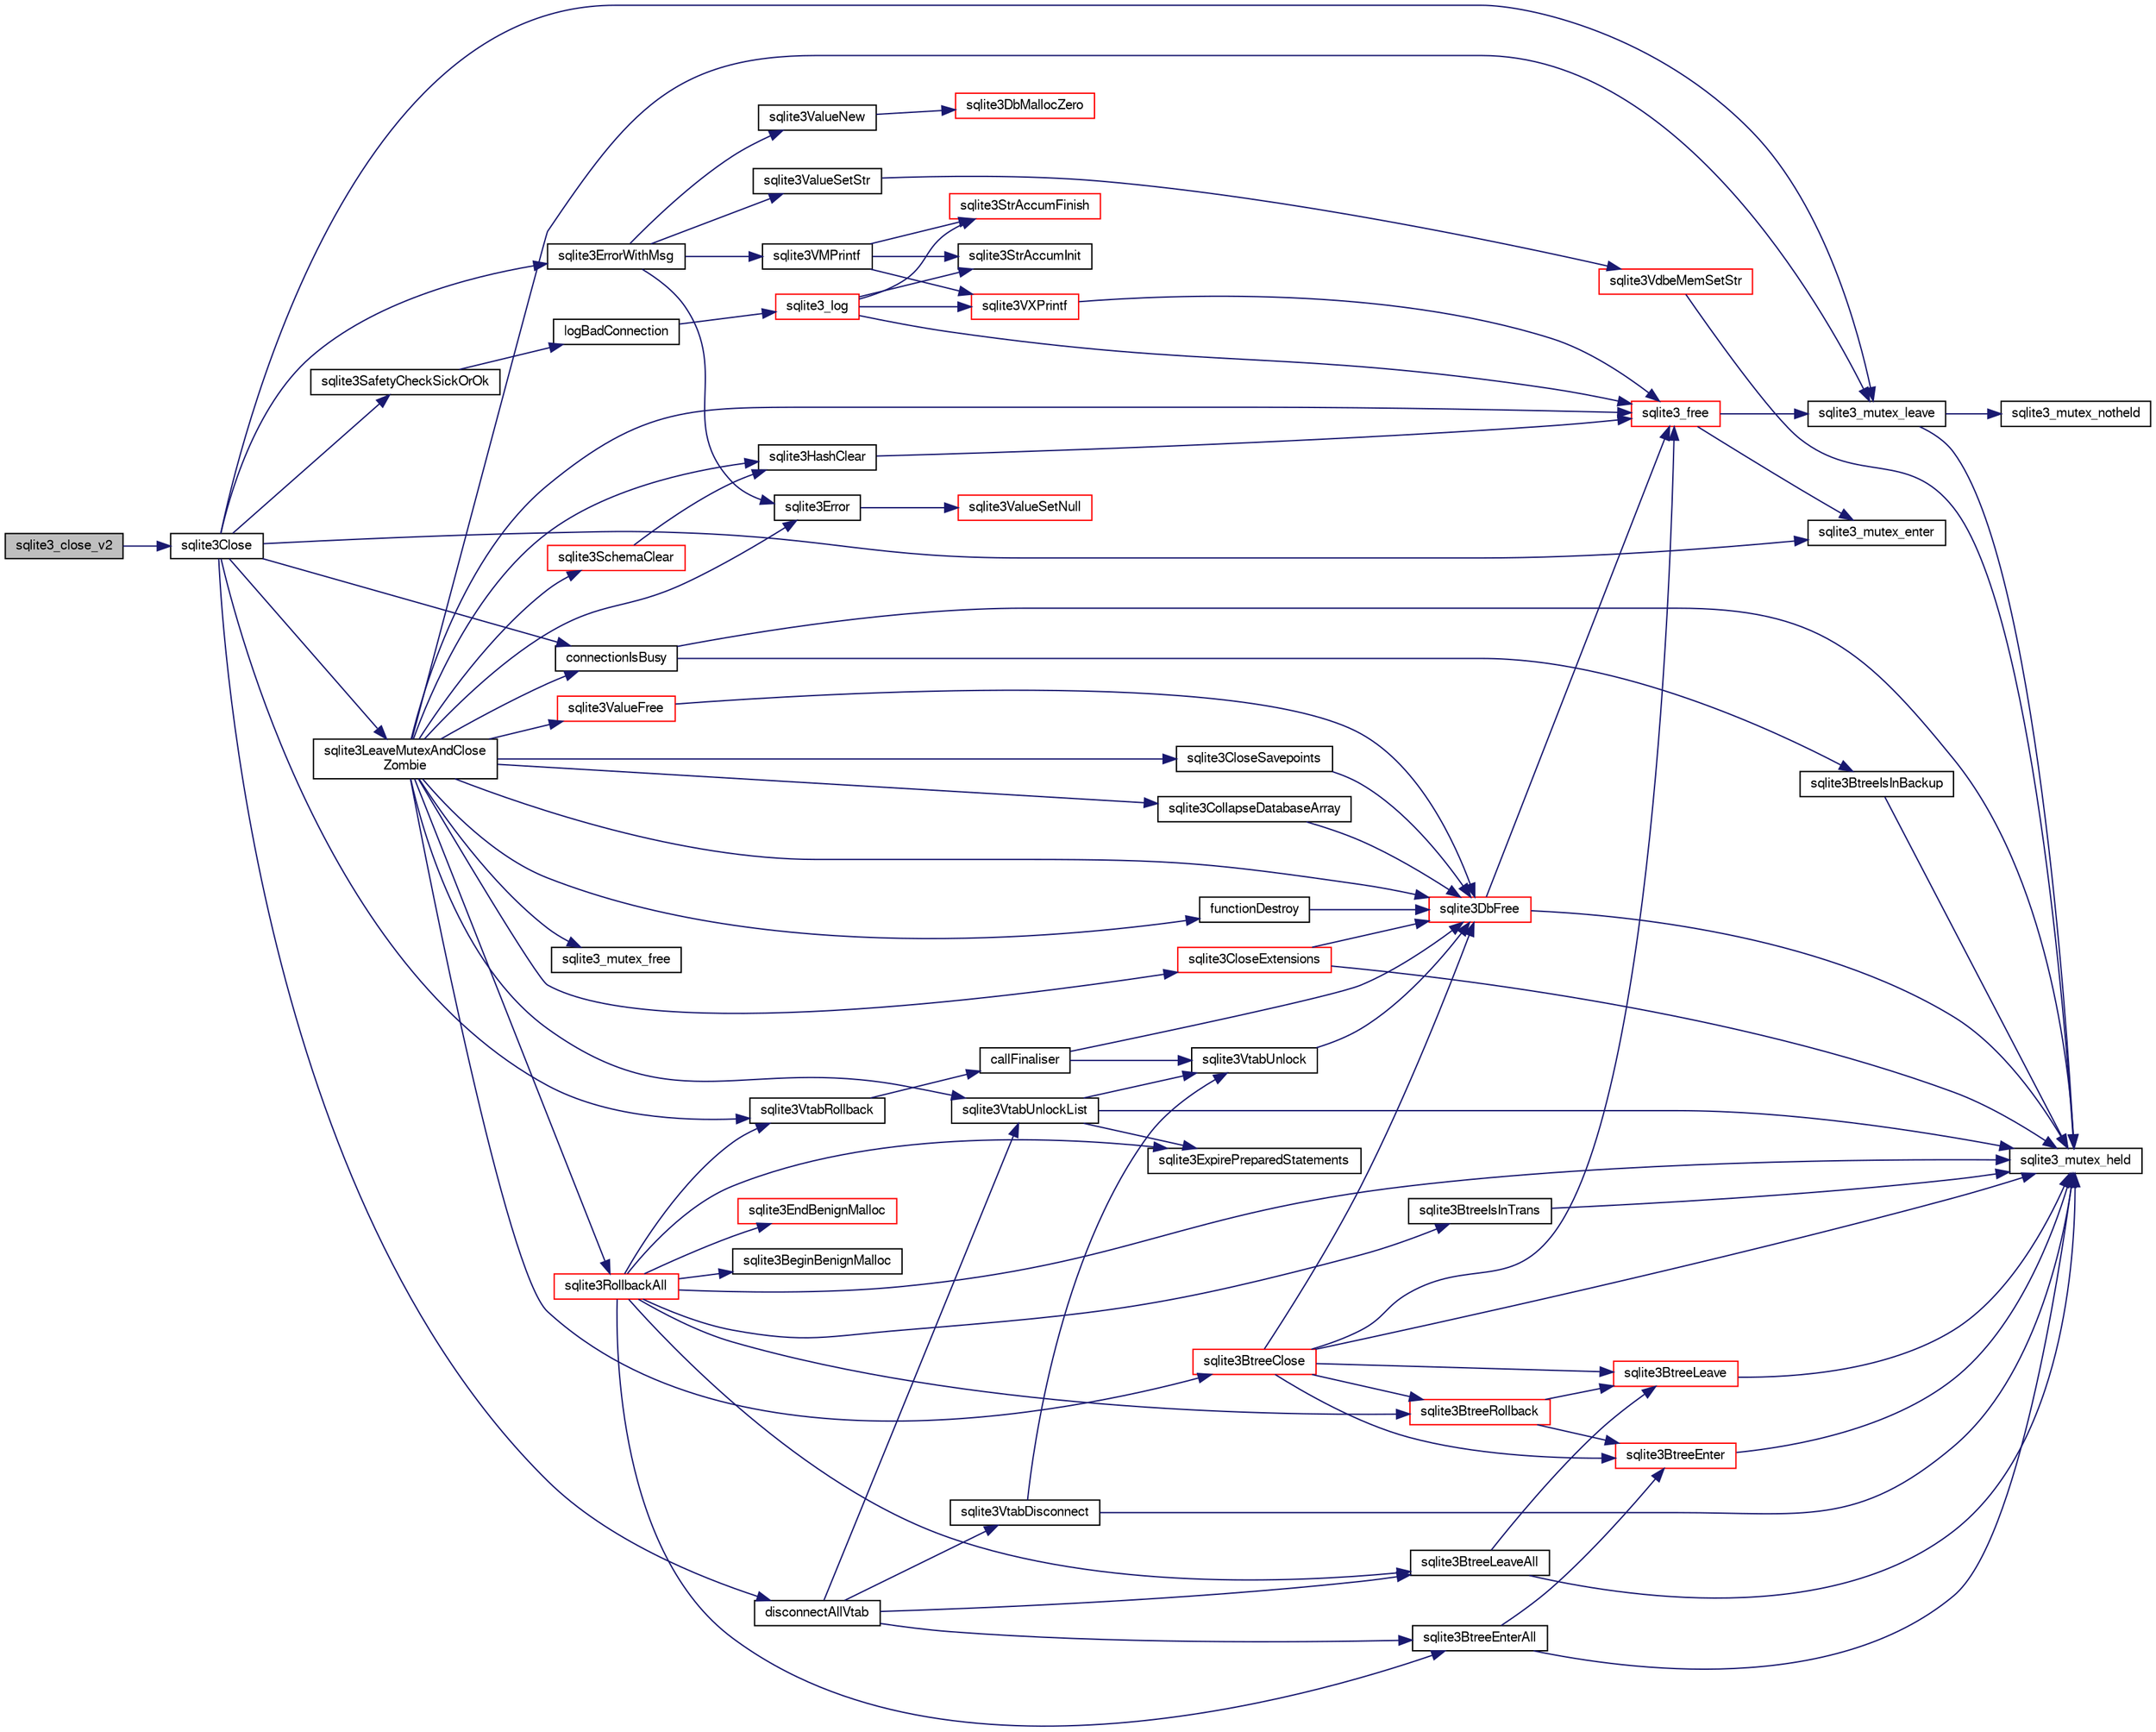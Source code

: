digraph "sqlite3_close_v2"
{
  edge [fontname="FreeSans",fontsize="10",labelfontname="FreeSans",labelfontsize="10"];
  node [fontname="FreeSans",fontsize="10",shape=record];
  rankdir="LR";
  Node315601 [label="sqlite3_close_v2",height=0.2,width=0.4,color="black", fillcolor="grey75", style="filled", fontcolor="black"];
  Node315601 -> Node315602 [color="midnightblue",fontsize="10",style="solid",fontname="FreeSans"];
  Node315602 [label="sqlite3Close",height=0.2,width=0.4,color="black", fillcolor="white", style="filled",URL="$sqlite3_8c.html#aa9f2e73837bba8d721dbde0964ffce11"];
  Node315602 -> Node315603 [color="midnightblue",fontsize="10",style="solid",fontname="FreeSans"];
  Node315603 [label="sqlite3SafetyCheckSickOrOk",height=0.2,width=0.4,color="black", fillcolor="white", style="filled",URL="$sqlite3_8c.html#ac1fff729aec147d9825a4930042a626b"];
  Node315603 -> Node315604 [color="midnightblue",fontsize="10",style="solid",fontname="FreeSans"];
  Node315604 [label="logBadConnection",height=0.2,width=0.4,color="black", fillcolor="white", style="filled",URL="$sqlite3_8c.html#a8aa249fac852b22bb1227e2bc2921f11"];
  Node315604 -> Node315605 [color="midnightblue",fontsize="10",style="solid",fontname="FreeSans"];
  Node315605 [label="sqlite3_log",height=0.2,width=0.4,color="red", fillcolor="white", style="filled",URL="$sqlite3_8c.html#a298c9699bf9c143662c6b1fec4b2dc3b"];
  Node315605 -> Node315607 [color="midnightblue",fontsize="10",style="solid",fontname="FreeSans"];
  Node315607 [label="sqlite3StrAccumInit",height=0.2,width=0.4,color="black", fillcolor="white", style="filled",URL="$sqlite3_8c.html#aabf95e113b9d54d519cd15a56215f560"];
  Node315605 -> Node315608 [color="midnightblue",fontsize="10",style="solid",fontname="FreeSans"];
  Node315608 [label="sqlite3VXPrintf",height=0.2,width=0.4,color="red", fillcolor="white", style="filled",URL="$sqlite3_8c.html#a63c25806c9bd4a2b76f9a0eb232c6bde"];
  Node315608 -> Node315620 [color="midnightblue",fontsize="10",style="solid",fontname="FreeSans"];
  Node315620 [label="sqlite3_free",height=0.2,width=0.4,color="red", fillcolor="white", style="filled",URL="$sqlite3_8c.html#a6552349e36a8a691af5487999ab09519"];
  Node315620 -> Node315621 [color="midnightblue",fontsize="10",style="solid",fontname="FreeSans"];
  Node315621 [label="sqlite3_mutex_enter",height=0.2,width=0.4,color="black", fillcolor="white", style="filled",URL="$sqlite3_8c.html#a1c12cde690bd89f104de5cbad12a6bf5"];
  Node315620 -> Node315623 [color="midnightblue",fontsize="10",style="solid",fontname="FreeSans"];
  Node315623 [label="sqlite3_mutex_leave",height=0.2,width=0.4,color="black", fillcolor="white", style="filled",URL="$sqlite3_8c.html#a5838d235601dbd3c1fa993555c6bcc93"];
  Node315623 -> Node315615 [color="midnightblue",fontsize="10",style="solid",fontname="FreeSans"];
  Node315615 [label="sqlite3_mutex_held",height=0.2,width=0.4,color="black", fillcolor="white", style="filled",URL="$sqlite3_8c.html#acf77da68932b6bc163c5e68547ecc3e7"];
  Node315623 -> Node315624 [color="midnightblue",fontsize="10",style="solid",fontname="FreeSans"];
  Node315624 [label="sqlite3_mutex_notheld",height=0.2,width=0.4,color="black", fillcolor="white", style="filled",URL="$sqlite3_8c.html#a83967c837c1c000d3b5adcfaa688f5dc"];
  Node315605 -> Node315717 [color="midnightblue",fontsize="10",style="solid",fontname="FreeSans"];
  Node315717 [label="sqlite3StrAccumFinish",height=0.2,width=0.4,color="red", fillcolor="white", style="filled",URL="$sqlite3_8c.html#adb7f26b10ac1b847db6f000ef4c2e2ba"];
  Node315605 -> Node315620 [color="midnightblue",fontsize="10",style="solid",fontname="FreeSans"];
  Node315602 -> Node315621 [color="midnightblue",fontsize="10",style="solid",fontname="FreeSans"];
  Node315602 -> Node315887 [color="midnightblue",fontsize="10",style="solid",fontname="FreeSans"];
  Node315887 [label="disconnectAllVtab",height=0.2,width=0.4,color="black", fillcolor="white", style="filled",URL="$sqlite3_8c.html#a1ac4084324211c352cb91da6cc84c5e4"];
  Node315887 -> Node315888 [color="midnightblue",fontsize="10",style="solid",fontname="FreeSans"];
  Node315888 [label="sqlite3BtreeEnterAll",height=0.2,width=0.4,color="black", fillcolor="white", style="filled",URL="$sqlite3_8c.html#a7e8c5e623a61d322d3622c3e6202d735"];
  Node315888 -> Node315615 [color="midnightblue",fontsize="10",style="solid",fontname="FreeSans"];
  Node315888 -> Node315889 [color="midnightblue",fontsize="10",style="solid",fontname="FreeSans"];
  Node315889 [label="sqlite3BtreeEnter",height=0.2,width=0.4,color="red", fillcolor="white", style="filled",URL="$sqlite3_8c.html#afa05d700ca373993fe6b0525b867feff"];
  Node315889 -> Node315615 [color="midnightblue",fontsize="10",style="solid",fontname="FreeSans"];
  Node315887 -> Node315894 [color="midnightblue",fontsize="10",style="solid",fontname="FreeSans"];
  Node315894 [label="sqlite3VtabDisconnect",height=0.2,width=0.4,color="black", fillcolor="white", style="filled",URL="$sqlite3_8c.html#a27389b43aaf0bfa61d7f4ae78863ef2a"];
  Node315894 -> Node315615 [color="midnightblue",fontsize="10",style="solid",fontname="FreeSans"];
  Node315894 -> Node315895 [color="midnightblue",fontsize="10",style="solid",fontname="FreeSans"];
  Node315895 [label="sqlite3VtabUnlock",height=0.2,width=0.4,color="black", fillcolor="white", style="filled",URL="$sqlite3_8c.html#a8b3341682c7724d767ebc8288b9063b4"];
  Node315895 -> Node315614 [color="midnightblue",fontsize="10",style="solid",fontname="FreeSans"];
  Node315614 [label="sqlite3DbFree",height=0.2,width=0.4,color="red", fillcolor="white", style="filled",URL="$sqlite3_8c.html#ac70ab821a6607b4a1b909582dc37a069"];
  Node315614 -> Node315615 [color="midnightblue",fontsize="10",style="solid",fontname="FreeSans"];
  Node315614 -> Node315620 [color="midnightblue",fontsize="10",style="solid",fontname="FreeSans"];
  Node315887 -> Node315896 [color="midnightblue",fontsize="10",style="solid",fontname="FreeSans"];
  Node315896 [label="sqlite3VtabUnlockList",height=0.2,width=0.4,color="black", fillcolor="white", style="filled",URL="$sqlite3_8c.html#a266b6e5487ec403a27fc6c6f852ff249"];
  Node315896 -> Node315615 [color="midnightblue",fontsize="10",style="solid",fontname="FreeSans"];
  Node315896 -> Node315897 [color="midnightblue",fontsize="10",style="solid",fontname="FreeSans"];
  Node315897 [label="sqlite3ExpirePreparedStatements",height=0.2,width=0.4,color="black", fillcolor="white", style="filled",URL="$sqlite3_8c.html#af8baf566e769881b3d0bbdb0d2b4cdfe"];
  Node315896 -> Node315895 [color="midnightblue",fontsize="10",style="solid",fontname="FreeSans"];
  Node315887 -> Node315898 [color="midnightblue",fontsize="10",style="solid",fontname="FreeSans"];
  Node315898 [label="sqlite3BtreeLeaveAll",height=0.2,width=0.4,color="black", fillcolor="white", style="filled",URL="$sqlite3_8c.html#a282e5f429eee8e0aebc7d18068ebccd2"];
  Node315898 -> Node315615 [color="midnightblue",fontsize="10",style="solid",fontname="FreeSans"];
  Node315898 -> Node315899 [color="midnightblue",fontsize="10",style="solid",fontname="FreeSans"];
  Node315899 [label="sqlite3BtreeLeave",height=0.2,width=0.4,color="red", fillcolor="white", style="filled",URL="$sqlite3_8c.html#a460e4f89d1aeef4b4d334cfe8165da89"];
  Node315899 -> Node315615 [color="midnightblue",fontsize="10",style="solid",fontname="FreeSans"];
  Node315602 -> Node315900 [color="midnightblue",fontsize="10",style="solid",fontname="FreeSans"];
  Node315900 [label="sqlite3VtabRollback",height=0.2,width=0.4,color="black", fillcolor="white", style="filled",URL="$sqlite3_8c.html#a8584200fbaad7da0253df51fb453c5dc"];
  Node315900 -> Node315901 [color="midnightblue",fontsize="10",style="solid",fontname="FreeSans"];
  Node315901 [label="callFinaliser",height=0.2,width=0.4,color="black", fillcolor="white", style="filled",URL="$sqlite3_8c.html#a22316908cc65af3d391ba12ab103edb9"];
  Node315901 -> Node315895 [color="midnightblue",fontsize="10",style="solid",fontname="FreeSans"];
  Node315901 -> Node315614 [color="midnightblue",fontsize="10",style="solid",fontname="FreeSans"];
  Node315602 -> Node315902 [color="midnightblue",fontsize="10",style="solid",fontname="FreeSans"];
  Node315902 [label="connectionIsBusy",height=0.2,width=0.4,color="black", fillcolor="white", style="filled",URL="$sqlite3_8c.html#a72f2a5a996a153234aa539319752f896"];
  Node315902 -> Node315615 [color="midnightblue",fontsize="10",style="solid",fontname="FreeSans"];
  Node315902 -> Node315903 [color="midnightblue",fontsize="10",style="solid",fontname="FreeSans"];
  Node315903 [label="sqlite3BtreeIsInBackup",height=0.2,width=0.4,color="black", fillcolor="white", style="filled",URL="$sqlite3_8c.html#a4ad2890226605ffb8d4cbc85a1d1b74a"];
  Node315903 -> Node315615 [color="midnightblue",fontsize="10",style="solid",fontname="FreeSans"];
  Node315602 -> Node315904 [color="midnightblue",fontsize="10",style="solid",fontname="FreeSans"];
  Node315904 [label="sqlite3ErrorWithMsg",height=0.2,width=0.4,color="black", fillcolor="white", style="filled",URL="$sqlite3_8c.html#a11feb4cd8e77d59df266587cfe1b2641"];
  Node315904 -> Node315821 [color="midnightblue",fontsize="10",style="solid",fontname="FreeSans"];
  Node315821 [label="sqlite3Error",height=0.2,width=0.4,color="black", fillcolor="white", style="filled",URL="$sqlite3_8c.html#a4ba5e8be78db50d5538dcaa45bcf74d3"];
  Node315821 -> Node315822 [color="midnightblue",fontsize="10",style="solid",fontname="FreeSans"];
  Node315822 [label="sqlite3ValueSetNull",height=0.2,width=0.4,color="red", fillcolor="white", style="filled",URL="$sqlite3_8c.html#ad9bc4507a7806b37946116afbe183b95"];
  Node315904 -> Node315905 [color="midnightblue",fontsize="10",style="solid",fontname="FreeSans"];
  Node315905 [label="sqlite3ValueNew",height=0.2,width=0.4,color="black", fillcolor="white", style="filled",URL="$sqlite3_8c.html#ad40a378778daff2d574bec905e35828b"];
  Node315905 -> Node315818 [color="midnightblue",fontsize="10",style="solid",fontname="FreeSans"];
  Node315818 [label="sqlite3DbMallocZero",height=0.2,width=0.4,color="red", fillcolor="white", style="filled",URL="$sqlite3_8c.html#a49cfebac9d6067a03442c92af73f33e4"];
  Node315904 -> Node315869 [color="midnightblue",fontsize="10",style="solid",fontname="FreeSans"];
  Node315869 [label="sqlite3VMPrintf",height=0.2,width=0.4,color="black", fillcolor="white", style="filled",URL="$sqlite3_8c.html#a05535d0982ef06fbc2ee8195ebbae689"];
  Node315869 -> Node315607 [color="midnightblue",fontsize="10",style="solid",fontname="FreeSans"];
  Node315869 -> Node315608 [color="midnightblue",fontsize="10",style="solid",fontname="FreeSans"];
  Node315869 -> Node315717 [color="midnightblue",fontsize="10",style="solid",fontname="FreeSans"];
  Node315904 -> Node315906 [color="midnightblue",fontsize="10",style="solid",fontname="FreeSans"];
  Node315906 [label="sqlite3ValueSetStr",height=0.2,width=0.4,color="black", fillcolor="white", style="filled",URL="$sqlite3_8c.html#a1fd40749f47941ee97ff6d798e2bc67e"];
  Node315906 -> Node315723 [color="midnightblue",fontsize="10",style="solid",fontname="FreeSans"];
  Node315723 [label="sqlite3VdbeMemSetStr",height=0.2,width=0.4,color="red", fillcolor="white", style="filled",URL="$sqlite3_8c.html#a9697bec7c3b512483638ea3646191d7d"];
  Node315723 -> Node315615 [color="midnightblue",fontsize="10",style="solid",fontname="FreeSans"];
  Node315602 -> Node315623 [color="midnightblue",fontsize="10",style="solid",fontname="FreeSans"];
  Node315602 -> Node315907 [color="midnightblue",fontsize="10",style="solid",fontname="FreeSans"];
  Node315907 [label="sqlite3LeaveMutexAndClose\lZombie",height=0.2,width=0.4,color="black", fillcolor="white", style="filled",URL="$sqlite3_8c.html#afe3a37c29dcb0fe9fc15fe07a3976f59"];
  Node315907 -> Node315902 [color="midnightblue",fontsize="10",style="solid",fontname="FreeSans"];
  Node315907 -> Node315623 [color="midnightblue",fontsize="10",style="solid",fontname="FreeSans"];
  Node315907 -> Node315908 [color="midnightblue",fontsize="10",style="solid",fontname="FreeSans"];
  Node315908 [label="sqlite3RollbackAll",height=0.2,width=0.4,color="red", fillcolor="white", style="filled",URL="$sqlite3_8c.html#ad902dd388d73208539f557962e3fe6bb"];
  Node315908 -> Node315615 [color="midnightblue",fontsize="10",style="solid",fontname="FreeSans"];
  Node315908 -> Node315676 [color="midnightblue",fontsize="10",style="solid",fontname="FreeSans"];
  Node315676 [label="sqlite3BeginBenignMalloc",height=0.2,width=0.4,color="black", fillcolor="white", style="filled",URL="$sqlite3_8c.html#a3344c0e2b1b6df701a1cb326602fac14"];
  Node315908 -> Node315888 [color="midnightblue",fontsize="10",style="solid",fontname="FreeSans"];
  Node315908 -> Node315909 [color="midnightblue",fontsize="10",style="solid",fontname="FreeSans"];
  Node315909 [label="sqlite3BtreeIsInTrans",height=0.2,width=0.4,color="black", fillcolor="white", style="filled",URL="$sqlite3_8c.html#af38624e008e0a0e872a21934b7c75a42"];
  Node315909 -> Node315615 [color="midnightblue",fontsize="10",style="solid",fontname="FreeSans"];
  Node315908 -> Node315910 [color="midnightblue",fontsize="10",style="solid",fontname="FreeSans"];
  Node315910 [label="sqlite3BtreeRollback",height=0.2,width=0.4,color="red", fillcolor="white", style="filled",URL="$sqlite3_8c.html#a317473acdafdd688385c8954f09de186"];
  Node315910 -> Node315889 [color="midnightblue",fontsize="10",style="solid",fontname="FreeSans"];
  Node315910 -> Node315899 [color="midnightblue",fontsize="10",style="solid",fontname="FreeSans"];
  Node315908 -> Node315900 [color="midnightblue",fontsize="10",style="solid",fontname="FreeSans"];
  Node315908 -> Node315677 [color="midnightblue",fontsize="10",style="solid",fontname="FreeSans"];
  Node315677 [label="sqlite3EndBenignMalloc",height=0.2,width=0.4,color="red", fillcolor="white", style="filled",URL="$sqlite3_8c.html#a4582127cc64d483dc66c7acf9d8d8fbb"];
  Node315908 -> Node315897 [color="midnightblue",fontsize="10",style="solid",fontname="FreeSans"];
  Node315908 -> Node315898 [color="midnightblue",fontsize="10",style="solid",fontname="FreeSans"];
  Node315907 -> Node316251 [color="midnightblue",fontsize="10",style="solid",fontname="FreeSans"];
  Node316251 [label="sqlite3CloseSavepoints",height=0.2,width=0.4,color="black", fillcolor="white", style="filled",URL="$sqlite3_8c.html#ab5403c6b2dae2f11e74116b8535cf82b"];
  Node316251 -> Node315614 [color="midnightblue",fontsize="10",style="solid",fontname="FreeSans"];
  Node315907 -> Node316229 [color="midnightblue",fontsize="10",style="solid",fontname="FreeSans"];
  Node316229 [label="sqlite3BtreeClose",height=0.2,width=0.4,color="red", fillcolor="white", style="filled",URL="$sqlite3_8c.html#a729b65009b66a99200496b09c124df01"];
  Node316229 -> Node315615 [color="midnightblue",fontsize="10",style="solid",fontname="FreeSans"];
  Node316229 -> Node315889 [color="midnightblue",fontsize="10",style="solid",fontname="FreeSans"];
  Node316229 -> Node315910 [color="midnightblue",fontsize="10",style="solid",fontname="FreeSans"];
  Node316229 -> Node315899 [color="midnightblue",fontsize="10",style="solid",fontname="FreeSans"];
  Node316229 -> Node315614 [color="midnightblue",fontsize="10",style="solid",fontname="FreeSans"];
  Node316229 -> Node315620 [color="midnightblue",fontsize="10",style="solid",fontname="FreeSans"];
  Node315907 -> Node316063 [color="midnightblue",fontsize="10",style="solid",fontname="FreeSans"];
  Node316063 [label="sqlite3SchemaClear",height=0.2,width=0.4,color="red", fillcolor="white", style="filled",URL="$sqlite3_8c.html#a927c603430267e42c56ab38ca221322a"];
  Node316063 -> Node316065 [color="midnightblue",fontsize="10",style="solid",fontname="FreeSans"];
  Node316065 [label="sqlite3HashClear",height=0.2,width=0.4,color="black", fillcolor="white", style="filled",URL="$sqlite3_8c.html#acc7a2dfa6603c59af14b3792fe463c73"];
  Node316065 -> Node315620 [color="midnightblue",fontsize="10",style="solid",fontname="FreeSans"];
  Node315907 -> Node315896 [color="midnightblue",fontsize="10",style="solid",fontname="FreeSans"];
  Node315907 -> Node316556 [color="midnightblue",fontsize="10",style="solid",fontname="FreeSans"];
  Node316556 [label="sqlite3CollapseDatabaseArray",height=0.2,width=0.4,color="black", fillcolor="white", style="filled",URL="$sqlite3_8c.html#aaa27b662e527cf1432dad05c49a389ce"];
  Node316556 -> Node315614 [color="midnightblue",fontsize="10",style="solid",fontname="FreeSans"];
  Node315907 -> Node316557 [color="midnightblue",fontsize="10",style="solid",fontname="FreeSans"];
  Node316557 [label="functionDestroy",height=0.2,width=0.4,color="black", fillcolor="white", style="filled",URL="$sqlite3_8c.html#ad8907c124b2b0a3557b9f006fb98308c"];
  Node316557 -> Node315614 [color="midnightblue",fontsize="10",style="solid",fontname="FreeSans"];
  Node315907 -> Node315614 [color="midnightblue",fontsize="10",style="solid",fontname="FreeSans"];
  Node315907 -> Node316065 [color="midnightblue",fontsize="10",style="solid",fontname="FreeSans"];
  Node315907 -> Node315821 [color="midnightblue",fontsize="10",style="solid",fontname="FreeSans"];
  Node315907 -> Node316110 [color="midnightblue",fontsize="10",style="solid",fontname="FreeSans"];
  Node316110 [label="sqlite3ValueFree",height=0.2,width=0.4,color="red", fillcolor="white", style="filled",URL="$sqlite3_8c.html#afeed84c3f344a833d15c7209265dc520"];
  Node316110 -> Node315614 [color="midnightblue",fontsize="10",style="solid",fontname="FreeSans"];
  Node315907 -> Node316558 [color="midnightblue",fontsize="10",style="solid",fontname="FreeSans"];
  Node316558 [label="sqlite3CloseExtensions",height=0.2,width=0.4,color="red", fillcolor="white", style="filled",URL="$sqlite3_8c.html#a728aca7825db8e0439d565c4f2a1d669"];
  Node316558 -> Node315615 [color="midnightblue",fontsize="10",style="solid",fontname="FreeSans"];
  Node316558 -> Node315614 [color="midnightblue",fontsize="10",style="solid",fontname="FreeSans"];
  Node315907 -> Node315620 [color="midnightblue",fontsize="10",style="solid",fontname="FreeSans"];
  Node315907 -> Node315880 [color="midnightblue",fontsize="10",style="solid",fontname="FreeSans"];
  Node315880 [label="sqlite3_mutex_free",height=0.2,width=0.4,color="black", fillcolor="white", style="filled",URL="$sqlite3_8c.html#a2db2e72e08f6873afa9c61b0ec726fec"];
}
